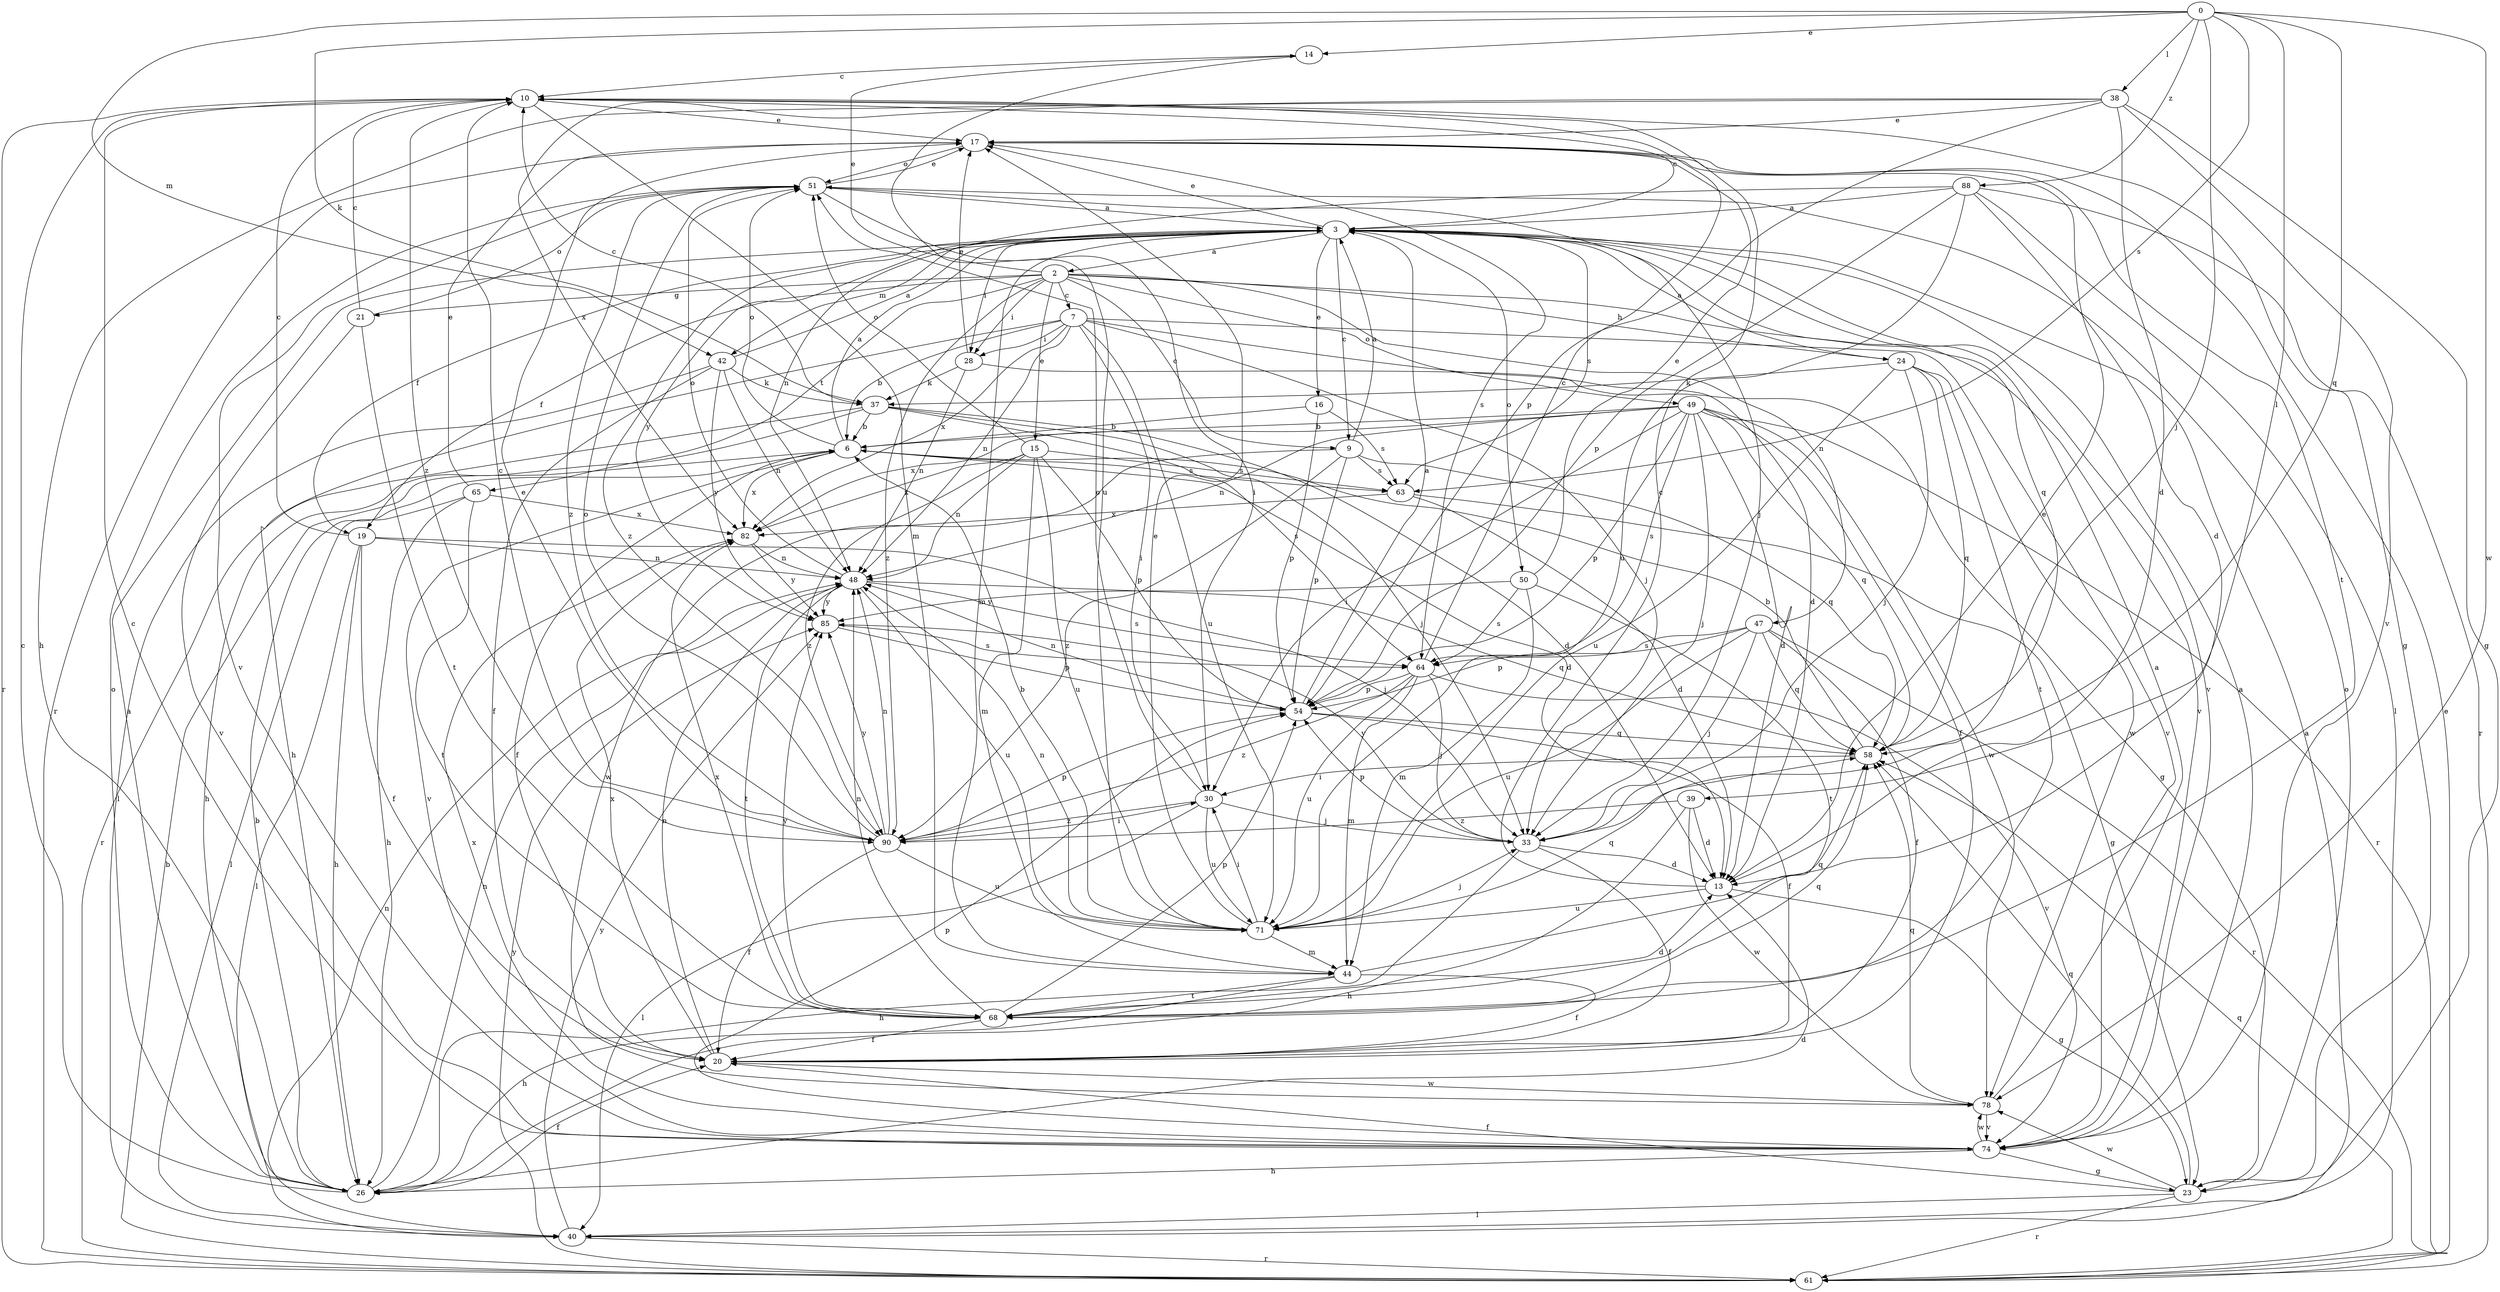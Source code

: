 strict digraph  {
0;
2;
3;
6;
7;
9;
10;
13;
14;
15;
16;
17;
19;
20;
21;
23;
24;
26;
28;
30;
33;
37;
38;
39;
40;
42;
44;
47;
48;
49;
50;
51;
54;
58;
61;
63;
64;
65;
68;
71;
74;
78;
82;
85;
88;
90;
0 -> 14  [label=e];
0 -> 33  [label=j];
0 -> 37  [label=k];
0 -> 38  [label=l];
0 -> 39  [label=l];
0 -> 42  [label=m];
0 -> 58  [label=q];
0 -> 63  [label=s];
0 -> 78  [label=w];
0 -> 88  [label=z];
2 -> 7  [label=c];
2 -> 9  [label=c];
2 -> 14  [label=e];
2 -> 15  [label=e];
2 -> 19  [label=f];
2 -> 21  [label=g];
2 -> 24  [label=h];
2 -> 28  [label=i];
2 -> 47  [label=n];
2 -> 49  [label=o];
2 -> 65  [label=t];
2 -> 74  [label=v];
2 -> 90  [label=z];
3 -> 2  [label=a];
3 -> 9  [label=c];
3 -> 10  [label=c];
3 -> 16  [label=e];
3 -> 17  [label=e];
3 -> 19  [label=f];
3 -> 28  [label=i];
3 -> 42  [label=m];
3 -> 44  [label=m];
3 -> 50  [label=o];
3 -> 58  [label=q];
3 -> 63  [label=s];
3 -> 74  [label=v];
3 -> 85  [label=y];
3 -> 90  [label=z];
6 -> 3  [label=a];
6 -> 13  [label=d];
6 -> 20  [label=f];
6 -> 51  [label=o];
6 -> 63  [label=s];
6 -> 74  [label=v];
6 -> 82  [label=x];
7 -> 6  [label=b];
7 -> 13  [label=d];
7 -> 26  [label=h];
7 -> 28  [label=i];
7 -> 30  [label=i];
7 -> 33  [label=j];
7 -> 48  [label=n];
7 -> 71  [label=u];
7 -> 74  [label=v];
7 -> 82  [label=x];
9 -> 3  [label=a];
9 -> 54  [label=p];
9 -> 58  [label=q];
9 -> 63  [label=s];
9 -> 78  [label=w];
9 -> 90  [label=z];
10 -> 17  [label=e];
10 -> 23  [label=g];
10 -> 44  [label=m];
10 -> 61  [label=r];
10 -> 90  [label=z];
13 -> 10  [label=c];
13 -> 17  [label=e];
13 -> 23  [label=g];
13 -> 71  [label=u];
14 -> 10  [label=c];
14 -> 71  [label=u];
15 -> 44  [label=m];
15 -> 48  [label=n];
15 -> 51  [label=o];
15 -> 54  [label=p];
15 -> 63  [label=s];
15 -> 71  [label=u];
15 -> 82  [label=x];
15 -> 90  [label=z];
16 -> 6  [label=b];
16 -> 54  [label=p];
16 -> 63  [label=s];
17 -> 51  [label=o];
17 -> 61  [label=r];
17 -> 64  [label=s];
17 -> 68  [label=t];
19 -> 10  [label=c];
19 -> 20  [label=f];
19 -> 26  [label=h];
19 -> 33  [label=j];
19 -> 40  [label=l];
19 -> 48  [label=n];
20 -> 48  [label=n];
20 -> 78  [label=w];
20 -> 82  [label=x];
21 -> 10  [label=c];
21 -> 51  [label=o];
21 -> 68  [label=t];
21 -> 74  [label=v];
23 -> 20  [label=f];
23 -> 40  [label=l];
23 -> 51  [label=o];
23 -> 58  [label=q];
23 -> 61  [label=r];
23 -> 78  [label=w];
24 -> 3  [label=a];
24 -> 33  [label=j];
24 -> 37  [label=k];
24 -> 58  [label=q];
24 -> 68  [label=t];
24 -> 71  [label=u];
24 -> 78  [label=w];
26 -> 3  [label=a];
26 -> 6  [label=b];
26 -> 10  [label=c];
26 -> 13  [label=d];
26 -> 20  [label=f];
26 -> 48  [label=n];
26 -> 51  [label=o];
28 -> 17  [label=e];
28 -> 23  [label=g];
28 -> 37  [label=k];
28 -> 48  [label=n];
30 -> 33  [label=j];
30 -> 40  [label=l];
30 -> 51  [label=o];
30 -> 71  [label=u];
30 -> 90  [label=z];
33 -> 13  [label=d];
33 -> 20  [label=f];
33 -> 26  [label=h];
33 -> 54  [label=p];
33 -> 85  [label=y];
37 -> 6  [label=b];
37 -> 10  [label=c];
37 -> 13  [label=d];
37 -> 26  [label=h];
37 -> 33  [label=j];
37 -> 61  [label=r];
37 -> 64  [label=s];
38 -> 13  [label=d];
38 -> 17  [label=e];
38 -> 23  [label=g];
38 -> 26  [label=h];
38 -> 54  [label=p];
38 -> 74  [label=v];
38 -> 82  [label=x];
39 -> 13  [label=d];
39 -> 26  [label=h];
39 -> 78  [label=w];
39 -> 90  [label=z];
40 -> 3  [label=a];
40 -> 48  [label=n];
40 -> 61  [label=r];
40 -> 85  [label=y];
42 -> 3  [label=a];
42 -> 20  [label=f];
42 -> 37  [label=k];
42 -> 40  [label=l];
42 -> 48  [label=n];
42 -> 85  [label=y];
44 -> 20  [label=f];
44 -> 26  [label=h];
44 -> 58  [label=q];
44 -> 68  [label=t];
47 -> 20  [label=f];
47 -> 33  [label=j];
47 -> 54  [label=p];
47 -> 58  [label=q];
47 -> 61  [label=r];
47 -> 64  [label=s];
47 -> 71  [label=u];
48 -> 51  [label=o];
48 -> 58  [label=q];
48 -> 64  [label=s];
48 -> 68  [label=t];
48 -> 71  [label=u];
48 -> 85  [label=y];
49 -> 6  [label=b];
49 -> 13  [label=d];
49 -> 20  [label=f];
49 -> 30  [label=i];
49 -> 33  [label=j];
49 -> 48  [label=n];
49 -> 54  [label=p];
49 -> 58  [label=q];
49 -> 61  [label=r];
49 -> 64  [label=s];
49 -> 78  [label=w];
49 -> 82  [label=x];
50 -> 17  [label=e];
50 -> 44  [label=m];
50 -> 64  [label=s];
50 -> 68  [label=t];
50 -> 85  [label=y];
51 -> 3  [label=a];
51 -> 17  [label=e];
51 -> 30  [label=i];
51 -> 33  [label=j];
51 -> 74  [label=v];
51 -> 90  [label=z];
54 -> 3  [label=a];
54 -> 20  [label=f];
54 -> 48  [label=n];
54 -> 58  [label=q];
58 -> 6  [label=b];
58 -> 30  [label=i];
61 -> 6  [label=b];
61 -> 17  [label=e];
61 -> 58  [label=q];
61 -> 85  [label=y];
63 -> 13  [label=d];
63 -> 23  [label=g];
63 -> 82  [label=x];
64 -> 10  [label=c];
64 -> 33  [label=j];
64 -> 44  [label=m];
64 -> 54  [label=p];
64 -> 71  [label=u];
64 -> 74  [label=v];
64 -> 90  [label=z];
65 -> 17  [label=e];
65 -> 26  [label=h];
65 -> 40  [label=l];
65 -> 68  [label=t];
65 -> 82  [label=x];
68 -> 13  [label=d];
68 -> 20  [label=f];
68 -> 48  [label=n];
68 -> 54  [label=p];
68 -> 58  [label=q];
68 -> 82  [label=x];
68 -> 85  [label=y];
71 -> 6  [label=b];
71 -> 17  [label=e];
71 -> 30  [label=i];
71 -> 33  [label=j];
71 -> 44  [label=m];
71 -> 48  [label=n];
71 -> 58  [label=q];
74 -> 3  [label=a];
74 -> 10  [label=c];
74 -> 23  [label=g];
74 -> 26  [label=h];
74 -> 54  [label=p];
74 -> 78  [label=w];
74 -> 82  [label=x];
78 -> 3  [label=a];
78 -> 58  [label=q];
78 -> 74  [label=v];
82 -> 48  [label=n];
82 -> 85  [label=y];
85 -> 54  [label=p];
85 -> 64  [label=s];
88 -> 3  [label=a];
88 -> 13  [label=d];
88 -> 40  [label=l];
88 -> 48  [label=n];
88 -> 54  [label=p];
88 -> 61  [label=r];
88 -> 71  [label=u];
90 -> 10  [label=c];
90 -> 17  [label=e];
90 -> 20  [label=f];
90 -> 30  [label=i];
90 -> 48  [label=n];
90 -> 51  [label=o];
90 -> 54  [label=p];
90 -> 71  [label=u];
90 -> 85  [label=y];
}
